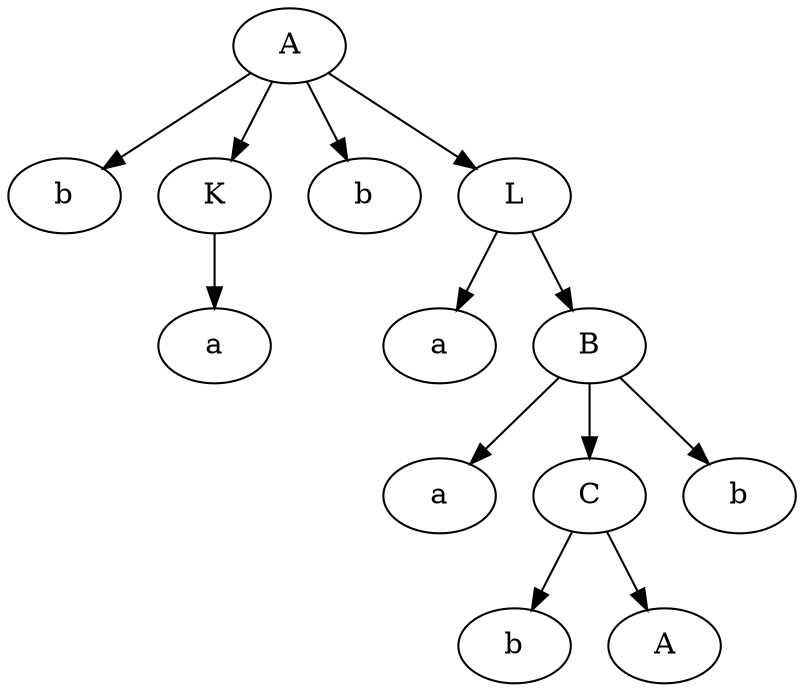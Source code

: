 digraph G {
	0[label="A"]
	1[label="b"]
	3[label="K"]
	2[label="a"]
	3->2
	4[label="b"]
	12[label="L"]
	5[label="a"]
	11[label="B"]
	6[label="a"]
	9[label="C"]
	7[label="b"]
	8[label="A"]
	9->7
	9->8
	10[label="b"]
	11->6
	11->9
	11->10
	12->5
	12->11
	0->1
	0->3
	0->4
	0->12

}